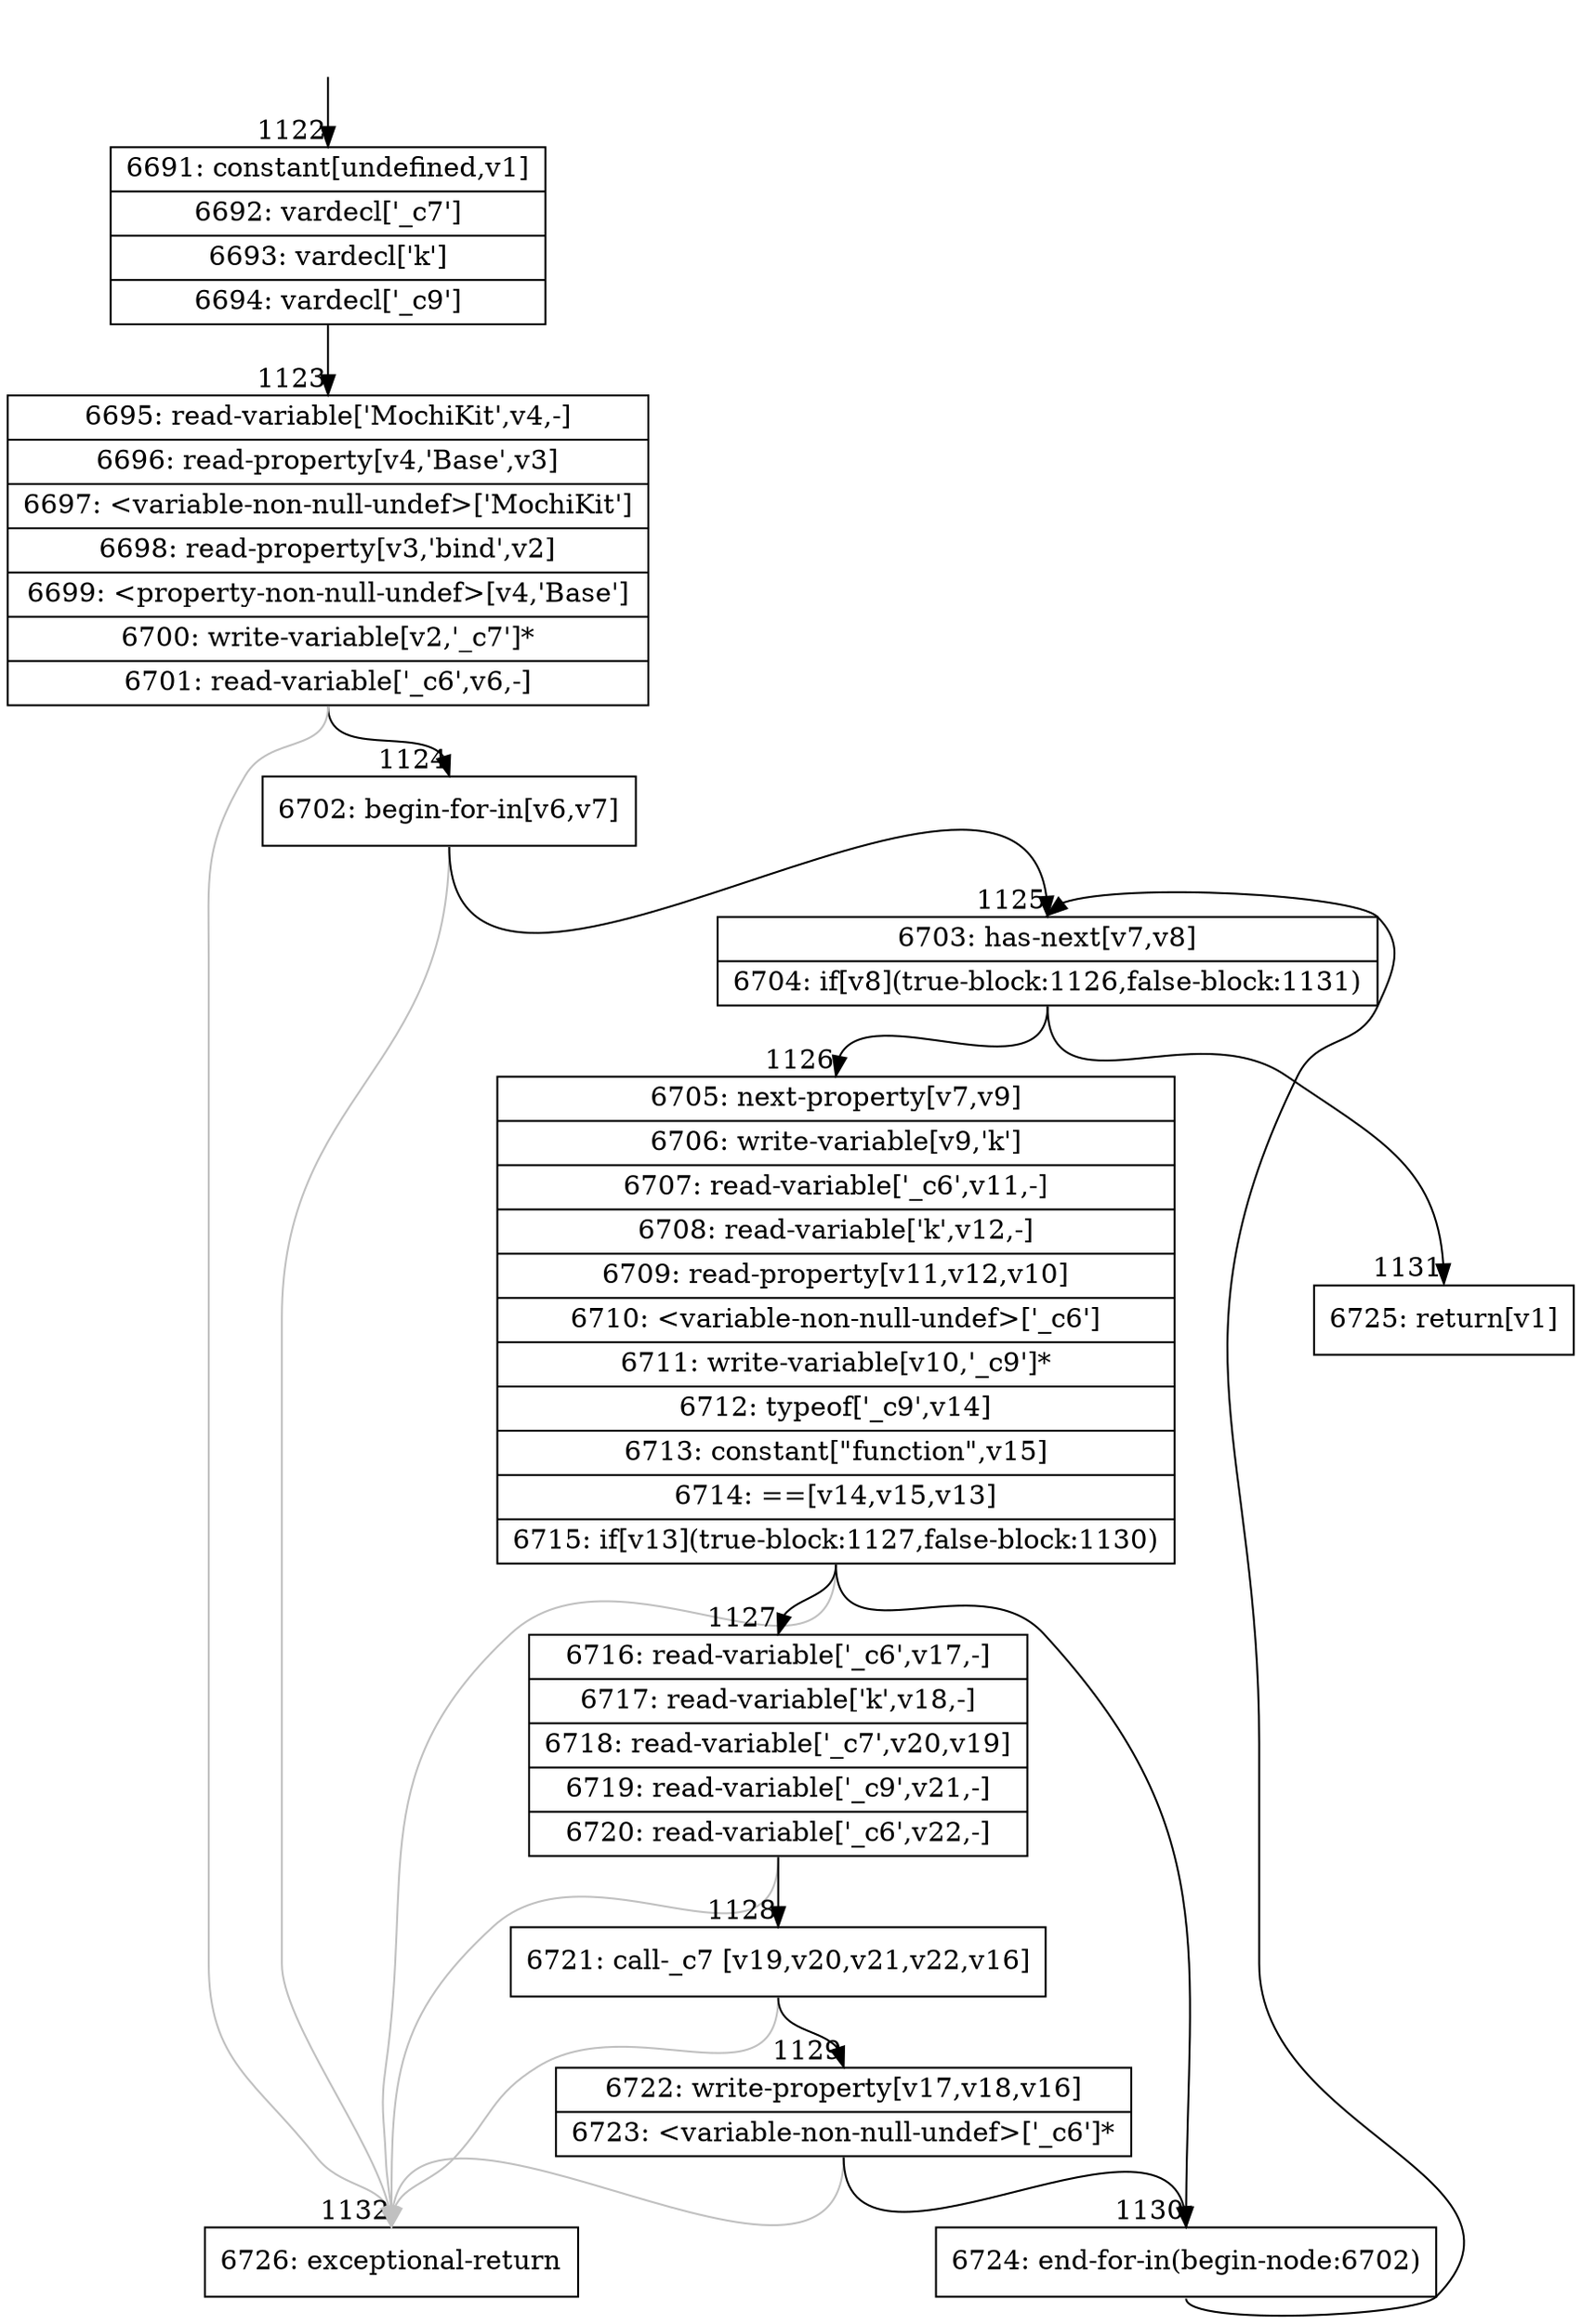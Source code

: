 digraph {
rankdir="TD"
BB_entry80[shape=none,label=""];
BB_entry80 -> BB1122 [tailport=s, headport=n, headlabel="    1122"]
BB1122 [shape=record label="{6691: constant[undefined,v1]|6692: vardecl['_c7']|6693: vardecl['k']|6694: vardecl['_c9']}" ] 
BB1122 -> BB1123 [tailport=s, headport=n, headlabel="      1123"]
BB1123 [shape=record label="{6695: read-variable['MochiKit',v4,-]|6696: read-property[v4,'Base',v3]|6697: \<variable-non-null-undef\>['MochiKit']|6698: read-property[v3,'bind',v2]|6699: \<property-non-null-undef\>[v4,'Base']|6700: write-variable[v2,'_c7']*|6701: read-variable['_c6',v6,-]}" ] 
BB1123 -> BB1124 [tailport=s, headport=n, headlabel="      1124"]
BB1123 -> BB1132 [tailport=s, headport=n, color=gray, headlabel="      1132"]
BB1124 [shape=record label="{6702: begin-for-in[v6,v7]}" ] 
BB1124 -> BB1125 [tailport=s, headport=n, headlabel="      1125"]
BB1124 -> BB1132 [tailport=s, headport=n, color=gray]
BB1125 [shape=record label="{6703: has-next[v7,v8]|6704: if[v8](true-block:1126,false-block:1131)}" ] 
BB1125 -> BB1126 [tailport=s, headport=n, headlabel="      1126"]
BB1125 -> BB1131 [tailport=s, headport=n, headlabel="      1131"]
BB1126 [shape=record label="{6705: next-property[v7,v9]|6706: write-variable[v9,'k']|6707: read-variable['_c6',v11,-]|6708: read-variable['k',v12,-]|6709: read-property[v11,v12,v10]|6710: \<variable-non-null-undef\>['_c6']|6711: write-variable[v10,'_c9']*|6712: typeof['_c9',v14]|6713: constant[\"function\",v15]|6714: ==[v14,v15,v13]|6715: if[v13](true-block:1127,false-block:1130)}" ] 
BB1126 -> BB1127 [tailport=s, headport=n, headlabel="      1127"]
BB1126 -> BB1130 [tailport=s, headport=n, headlabel="      1130"]
BB1126 -> BB1132 [tailport=s, headport=n, color=gray]
BB1127 [shape=record label="{6716: read-variable['_c6',v17,-]|6717: read-variable['k',v18,-]|6718: read-variable['_c7',v20,v19]|6719: read-variable['_c9',v21,-]|6720: read-variable['_c6',v22,-]}" ] 
BB1127 -> BB1128 [tailport=s, headport=n, headlabel="      1128"]
BB1127 -> BB1132 [tailport=s, headport=n, color=gray]
BB1128 [shape=record label="{6721: call-_c7 [v19,v20,v21,v22,v16]}" ] 
BB1128 -> BB1129 [tailport=s, headport=n, headlabel="      1129"]
BB1128 -> BB1132 [tailport=s, headport=n, color=gray]
BB1129 [shape=record label="{6722: write-property[v17,v18,v16]|6723: \<variable-non-null-undef\>['_c6']*}" ] 
BB1129 -> BB1130 [tailport=s, headport=n]
BB1129 -> BB1132 [tailport=s, headport=n, color=gray]
BB1130 [shape=record label="{6724: end-for-in(begin-node:6702)}" ] 
BB1130 -> BB1125 [tailport=s, headport=n]
BB1131 [shape=record label="{6725: return[v1]}" ] 
BB1132 [shape=record label="{6726: exceptional-return}" ] 
//#$~ 546
}
